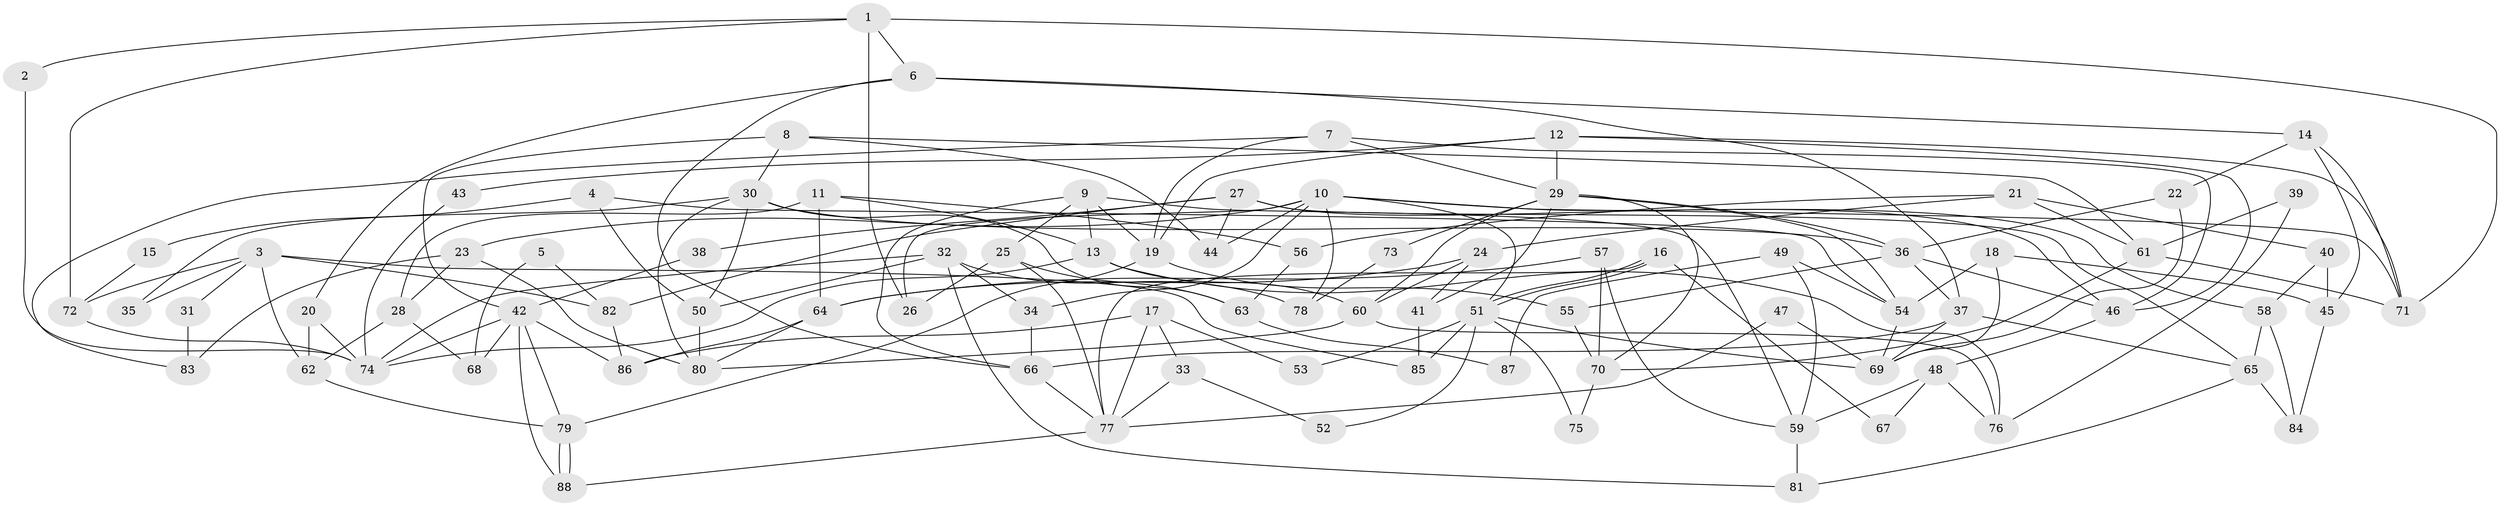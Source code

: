 // Generated by graph-tools (version 1.1) at 2025/50/03/09/25 04:50:22]
// undirected, 88 vertices, 176 edges
graph export_dot {
graph [start="1"]
  node [color=gray90,style=filled];
  1;
  2;
  3;
  4;
  5;
  6;
  7;
  8;
  9;
  10;
  11;
  12;
  13;
  14;
  15;
  16;
  17;
  18;
  19;
  20;
  21;
  22;
  23;
  24;
  25;
  26;
  27;
  28;
  29;
  30;
  31;
  32;
  33;
  34;
  35;
  36;
  37;
  38;
  39;
  40;
  41;
  42;
  43;
  44;
  45;
  46;
  47;
  48;
  49;
  50;
  51;
  52;
  53;
  54;
  55;
  56;
  57;
  58;
  59;
  60;
  61;
  62;
  63;
  64;
  65;
  66;
  67;
  68;
  69;
  70;
  71;
  72;
  73;
  74;
  75;
  76;
  77;
  78;
  79;
  80;
  81;
  82;
  83;
  84;
  85;
  86;
  87;
  88;
  1 -- 6;
  1 -- 71;
  1 -- 2;
  1 -- 26;
  1 -- 72;
  2 -- 74;
  3 -- 85;
  3 -- 82;
  3 -- 31;
  3 -- 35;
  3 -- 62;
  3 -- 72;
  4 -- 54;
  4 -- 50;
  4 -- 15;
  5 -- 82;
  5 -- 68;
  6 -- 20;
  6 -- 37;
  6 -- 14;
  6 -- 66;
  7 -- 46;
  7 -- 19;
  7 -- 29;
  7 -- 83;
  8 -- 61;
  8 -- 44;
  8 -- 30;
  8 -- 42;
  9 -- 66;
  9 -- 25;
  9 -- 13;
  9 -- 19;
  9 -- 59;
  10 -- 51;
  10 -- 71;
  10 -- 23;
  10 -- 26;
  10 -- 34;
  10 -- 44;
  10 -- 58;
  10 -- 78;
  11 -- 13;
  11 -- 28;
  11 -- 56;
  11 -- 64;
  12 -- 46;
  12 -- 19;
  12 -- 29;
  12 -- 43;
  12 -- 71;
  13 -- 60;
  13 -- 74;
  13 -- 76;
  14 -- 71;
  14 -- 22;
  14 -- 45;
  15 -- 72;
  16 -- 51;
  16 -- 51;
  16 -- 77;
  16 -- 67;
  17 -- 77;
  17 -- 86;
  17 -- 33;
  17 -- 53;
  18 -- 69;
  18 -- 54;
  18 -- 45;
  19 -- 79;
  19 -- 55;
  20 -- 62;
  20 -- 74;
  21 -- 24;
  21 -- 56;
  21 -- 40;
  21 -- 61;
  22 -- 36;
  22 -- 69;
  23 -- 80;
  23 -- 28;
  23 -- 83;
  24 -- 64;
  24 -- 60;
  24 -- 41;
  25 -- 26;
  25 -- 77;
  25 -- 63;
  27 -- 65;
  27 -- 46;
  27 -- 38;
  27 -- 44;
  27 -- 82;
  28 -- 62;
  28 -- 68;
  29 -- 36;
  29 -- 41;
  29 -- 54;
  29 -- 60;
  29 -- 70;
  29 -- 73;
  30 -- 50;
  30 -- 35;
  30 -- 36;
  30 -- 63;
  30 -- 80;
  31 -- 83;
  32 -- 34;
  32 -- 74;
  32 -- 50;
  32 -- 78;
  32 -- 81;
  33 -- 77;
  33 -- 52;
  34 -- 66;
  36 -- 37;
  36 -- 46;
  36 -- 55;
  37 -- 65;
  37 -- 66;
  37 -- 69;
  38 -- 42;
  39 -- 76;
  39 -- 61;
  40 -- 45;
  40 -- 58;
  41 -- 85;
  42 -- 74;
  42 -- 68;
  42 -- 79;
  42 -- 86;
  42 -- 88;
  43 -- 74;
  45 -- 84;
  46 -- 48;
  47 -- 69;
  47 -- 77;
  48 -- 76;
  48 -- 59;
  48 -- 67;
  49 -- 54;
  49 -- 59;
  49 -- 87;
  50 -- 80;
  51 -- 69;
  51 -- 52;
  51 -- 53;
  51 -- 75;
  51 -- 85;
  54 -- 69;
  55 -- 70;
  56 -- 63;
  57 -- 70;
  57 -- 59;
  57 -- 64;
  58 -- 65;
  58 -- 84;
  59 -- 81;
  60 -- 80;
  60 -- 76;
  61 -- 70;
  61 -- 71;
  62 -- 79;
  63 -- 87;
  64 -- 80;
  64 -- 86;
  65 -- 84;
  65 -- 81;
  66 -- 77;
  70 -- 75;
  72 -- 74;
  73 -- 78;
  77 -- 88;
  79 -- 88;
  79 -- 88;
  82 -- 86;
}
